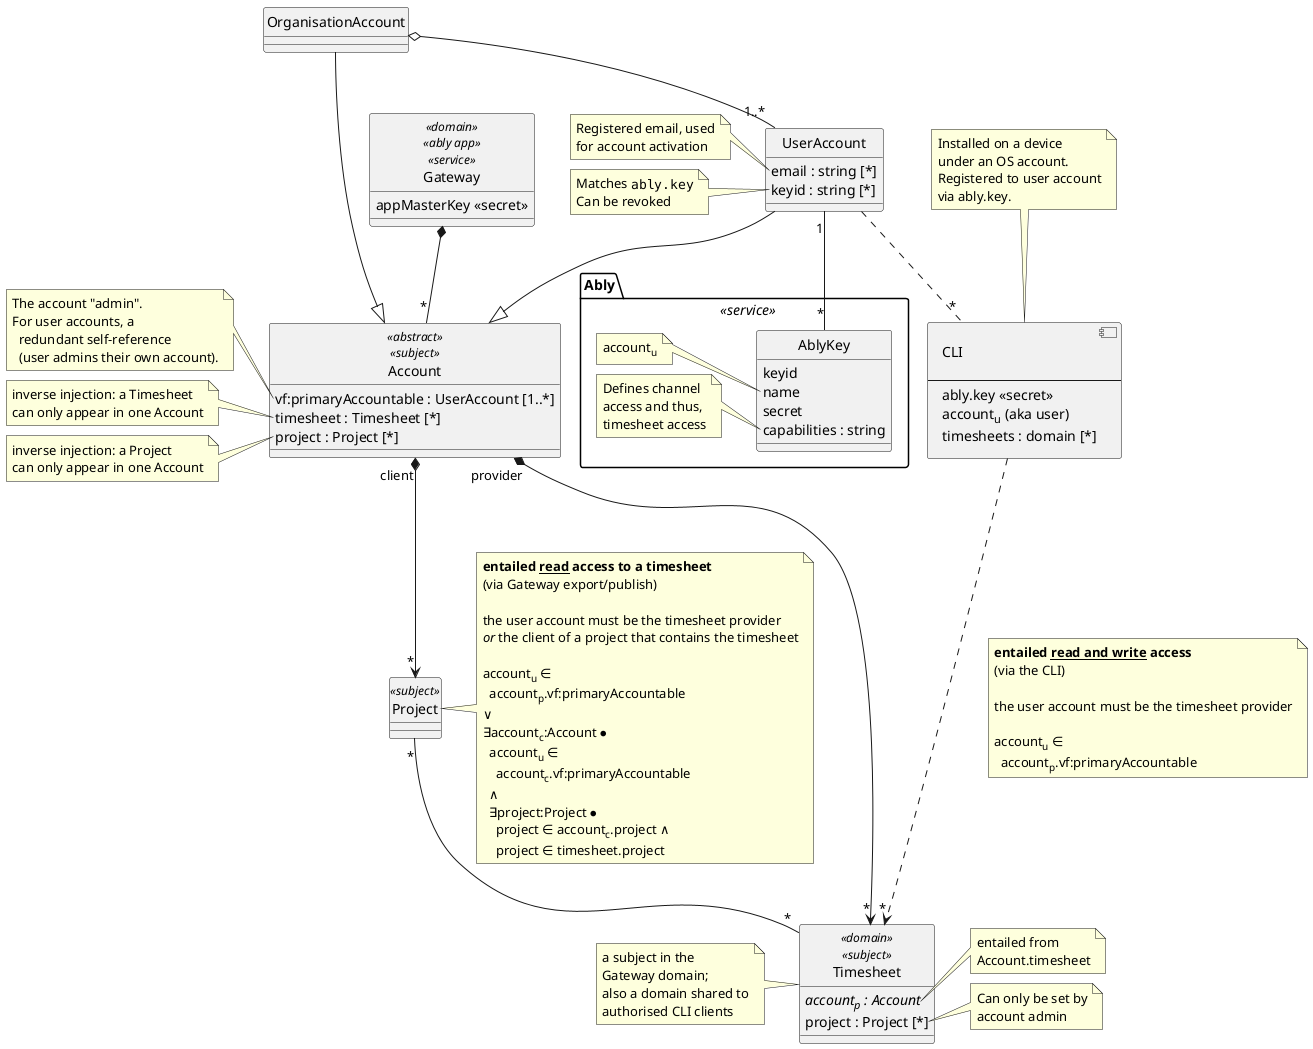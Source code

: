@startuml
'https://plantuml.com/class-diagram

hide circle
allowmixing

class Gateway <<domain>> <<ably app>> <<service>> {
  appMasterKey <<secret>>
}

Gateway *-- "*" Account

class Account <<abstract>> <<subject>> {
  vf:primaryAccountable : UserAccount [1..*]
  timesheet : Timesheet [*]
  project : Project [*]
}
note left of Account::vf:primaryAccountable
  The account "admin".
  For user accounts, a
    redundant self-reference
    (user admins their own account).
end note
note left of Account::timesheet
  inverse injection: a Timesheet
  can only appear in one Account
end note
note left of Account::project
  inverse injection: a Project
  can only appear in one Account
end note

Account "provider" *--> "*" Timesheet

Account "client" *--> "*" Project

class UserAccount {
  email : string [*]
  keyid : string [*]
}
note left of UserAccount::email
  Registered email, used
  for account activation
end note
note left of UserAccount::keyid
  Matches ""ably.key""
  Can be revoked
end note
UserAccount --|> Account

class OrganisationAccount {
}
OrganisationAccount --|> Account
OrganisationAccount o-- "1..*" UserAccount

class Timesheet <<domain>> <<subject>> {
  //account<sub>p</sub> : Account//
  project : Project [*]
}
note left of Timesheet
  a subject in the
  Gateway domain;
  also a domain shared to
  authorised CLI clients
end note
note right of Timesheet::account
  entailed from
  Account.timesheet
end note
note right of Timesheet::project
  Can only be set by
  account admin
end note

class Project <<subject>> {
}
note right of Project
  **entailed __read__ access to a timesheet**
  (via Gateway export/publish)

  the user account must be the timesheet provider
  //or// the client of a project that contains the timesheet

  account<sub>u</sub> ∈
    account<sub>p</sub>.vf:primaryAccountable
  ∨
  ∃account<sub>c</sub>:Account ⦁
    account<sub>u</sub> ∈
      account<sub>c</sub>.vf:primaryAccountable
    ∧
    ∃project:Project ⦁
      project ∈ account<sub>c</sub>.project ∧
      project ∈ timesheet.project
end note

Project "*" -- "*" Timesheet

component CLI [
  CLI

  ---
  ably.key <<secret>>
  account<sub>u</sub> (aka user)
  timesheets : domain [*]
]
note top of CLI
  Installed on a device
  under an OS account.
  Registered to user account
  via ably.key.
end note

UserAccount .. "*" CLI

CLI ..> "*" Timesheet
note bottom on link
  **entailed __read and write__ access**
  (via the CLI)

  the user account must be the timesheet provider

  account<sub>u</sub> ∈
    account<sub>p</sub>.vf:primaryAccountable
end note

package Ably <<service>> {
  class AblyKey {
    keyid
    name
    secret
    capabilities : string
  }
  note left of AblyKey::name
    account<sub>u</sub>
  end note
  note left of AblyKey::capabilities
    Defines channel
    access and thus,
    timesheet access
  end note

  UserAccount "1" -- "*" AblyKey
}

@enduml